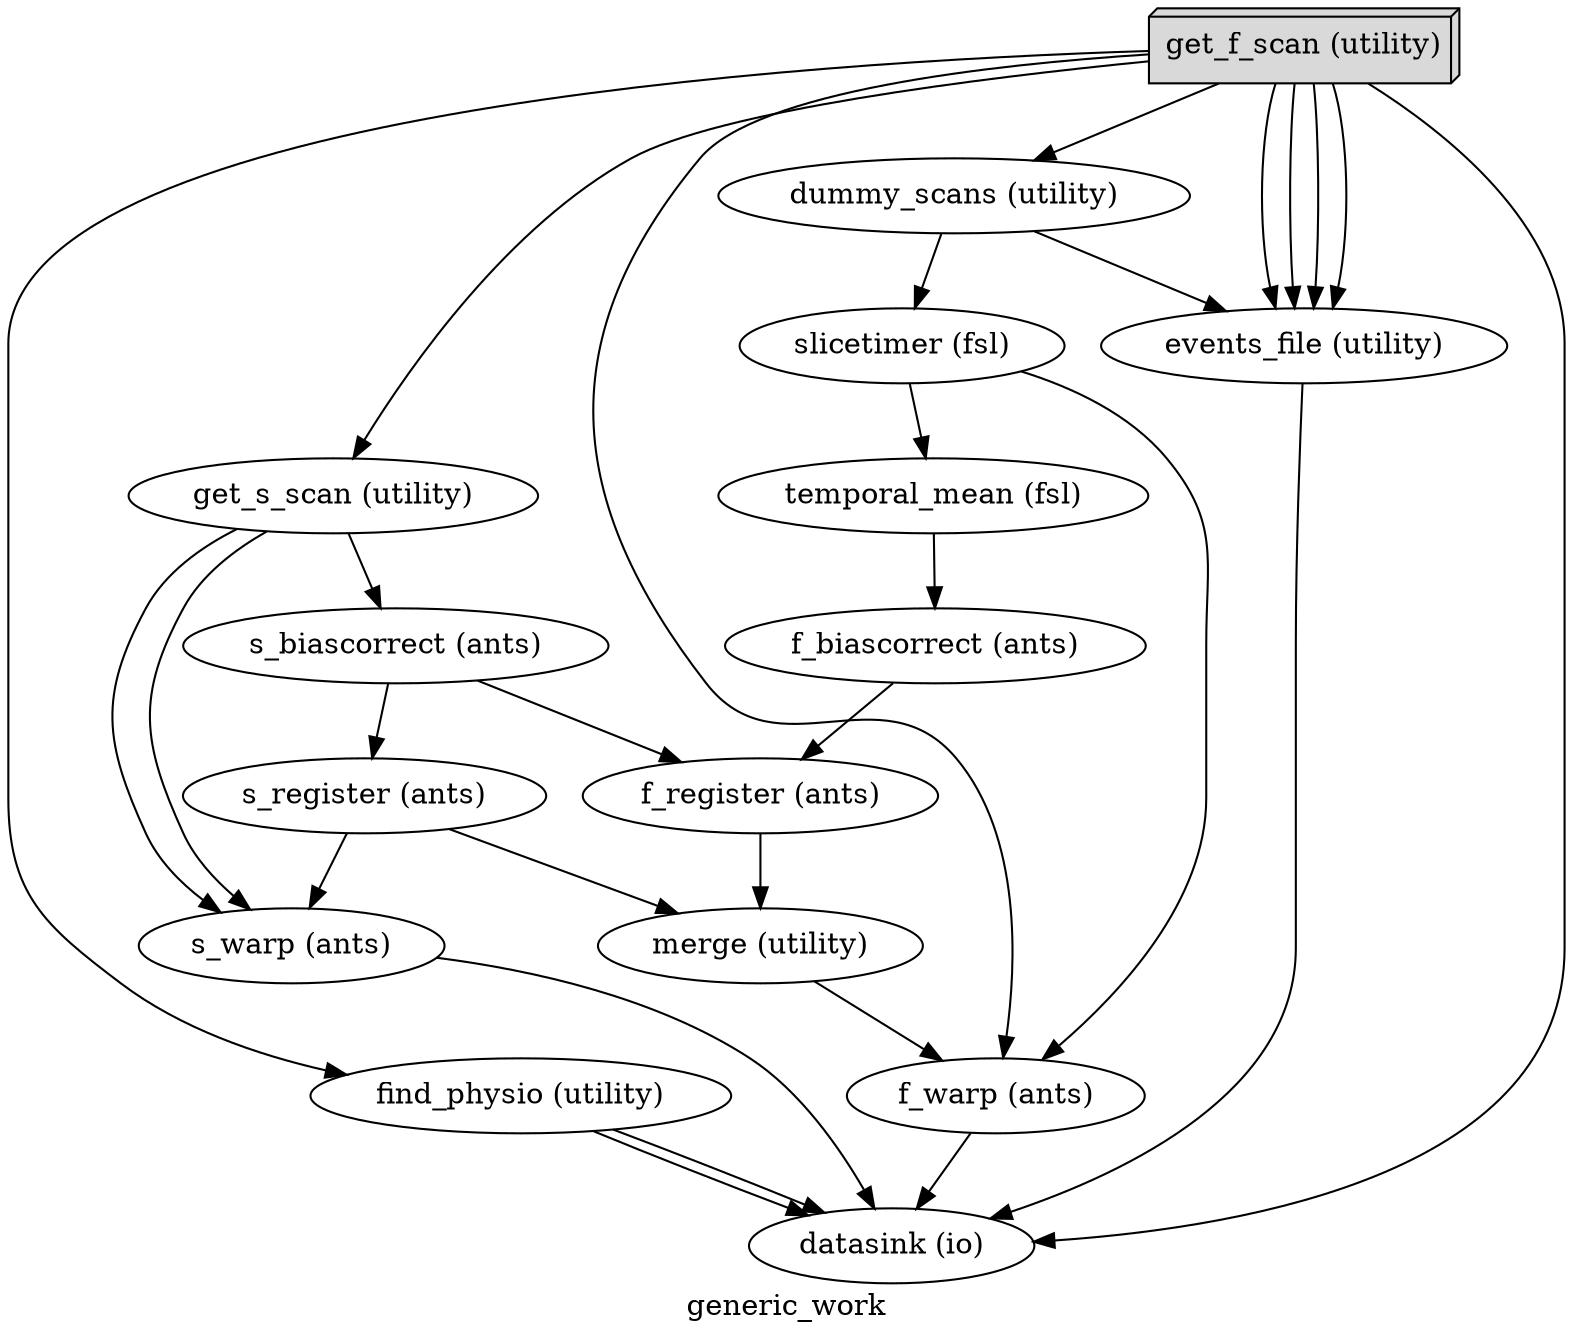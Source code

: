 digraph generic_work{
  label="generic_work";
  generic_work_get_f_scan[label="get_f_scan (utility)", shape=box3d,style=filled, color=black, colorscheme=greys7 fillcolor=2];
  generic_work_get_s_scan[label="get_s_scan (utility)"];
  generic_work_s_biascorrect[label="s_biascorrect (ants)"];
  generic_work_s_register[label="s_register (ants)"];
  generic_work_s_warp[label="s_warp (ants)"];
  generic_work_find_physio[label="find_physio (utility)"];
  generic_work_dummy_scans[label="dummy_scans (utility)"];
  generic_work_slicetimer[label="slicetimer (fsl)"];
  generic_work_temporal_mean[label="temporal_mean (fsl)"];
  generic_work_f_biascorrect[label="f_biascorrect (ants)"];
  generic_work_f_register[label="f_register (ants)"];
  generic_work_merge[label="merge (utility)"];
  generic_work_f_warp[label="f_warp (ants)"];
  generic_work_events_file[label="events_file (utility)"];
  generic_work_datasink[label="datasink (io)"];
  generic_work_get_f_scan -> generic_work_dummy_scans;
  generic_work_get_f_scan -> generic_work_events_file;
  generic_work_get_f_scan -> generic_work_events_file;
  generic_work_get_f_scan -> generic_work_events_file;
  generic_work_get_f_scan -> generic_work_events_file;
  generic_work_get_f_scan -> generic_work_find_physio;
  generic_work_get_f_scan -> generic_work_datasink;
  generic_work_get_f_scan -> generic_work_get_s_scan;
  generic_work_get_f_scan -> generic_work_f_warp;
  generic_work_get_s_scan -> generic_work_s_warp;
  generic_work_get_s_scan -> generic_work_s_warp;
  generic_work_get_s_scan -> generic_work_s_biascorrect;
  generic_work_s_biascorrect -> generic_work_s_register;
  generic_work_s_biascorrect -> generic_work_f_register;
  generic_work_s_register -> generic_work_s_warp;
  generic_work_s_register -> generic_work_merge;
  generic_work_s_warp -> generic_work_datasink;
  generic_work_find_physio -> generic_work_datasink;
  generic_work_find_physio -> generic_work_datasink;
  generic_work_dummy_scans -> generic_work_events_file;
  generic_work_dummy_scans -> generic_work_slicetimer;
  generic_work_slicetimer -> generic_work_temporal_mean;
  generic_work_slicetimer -> generic_work_f_warp;
  generic_work_temporal_mean -> generic_work_f_biascorrect;
  generic_work_f_biascorrect -> generic_work_f_register;
  generic_work_f_register -> generic_work_merge;
  generic_work_merge -> generic_work_f_warp;
  generic_work_f_warp -> generic_work_datasink;
  generic_work_events_file -> generic_work_datasink;
}
